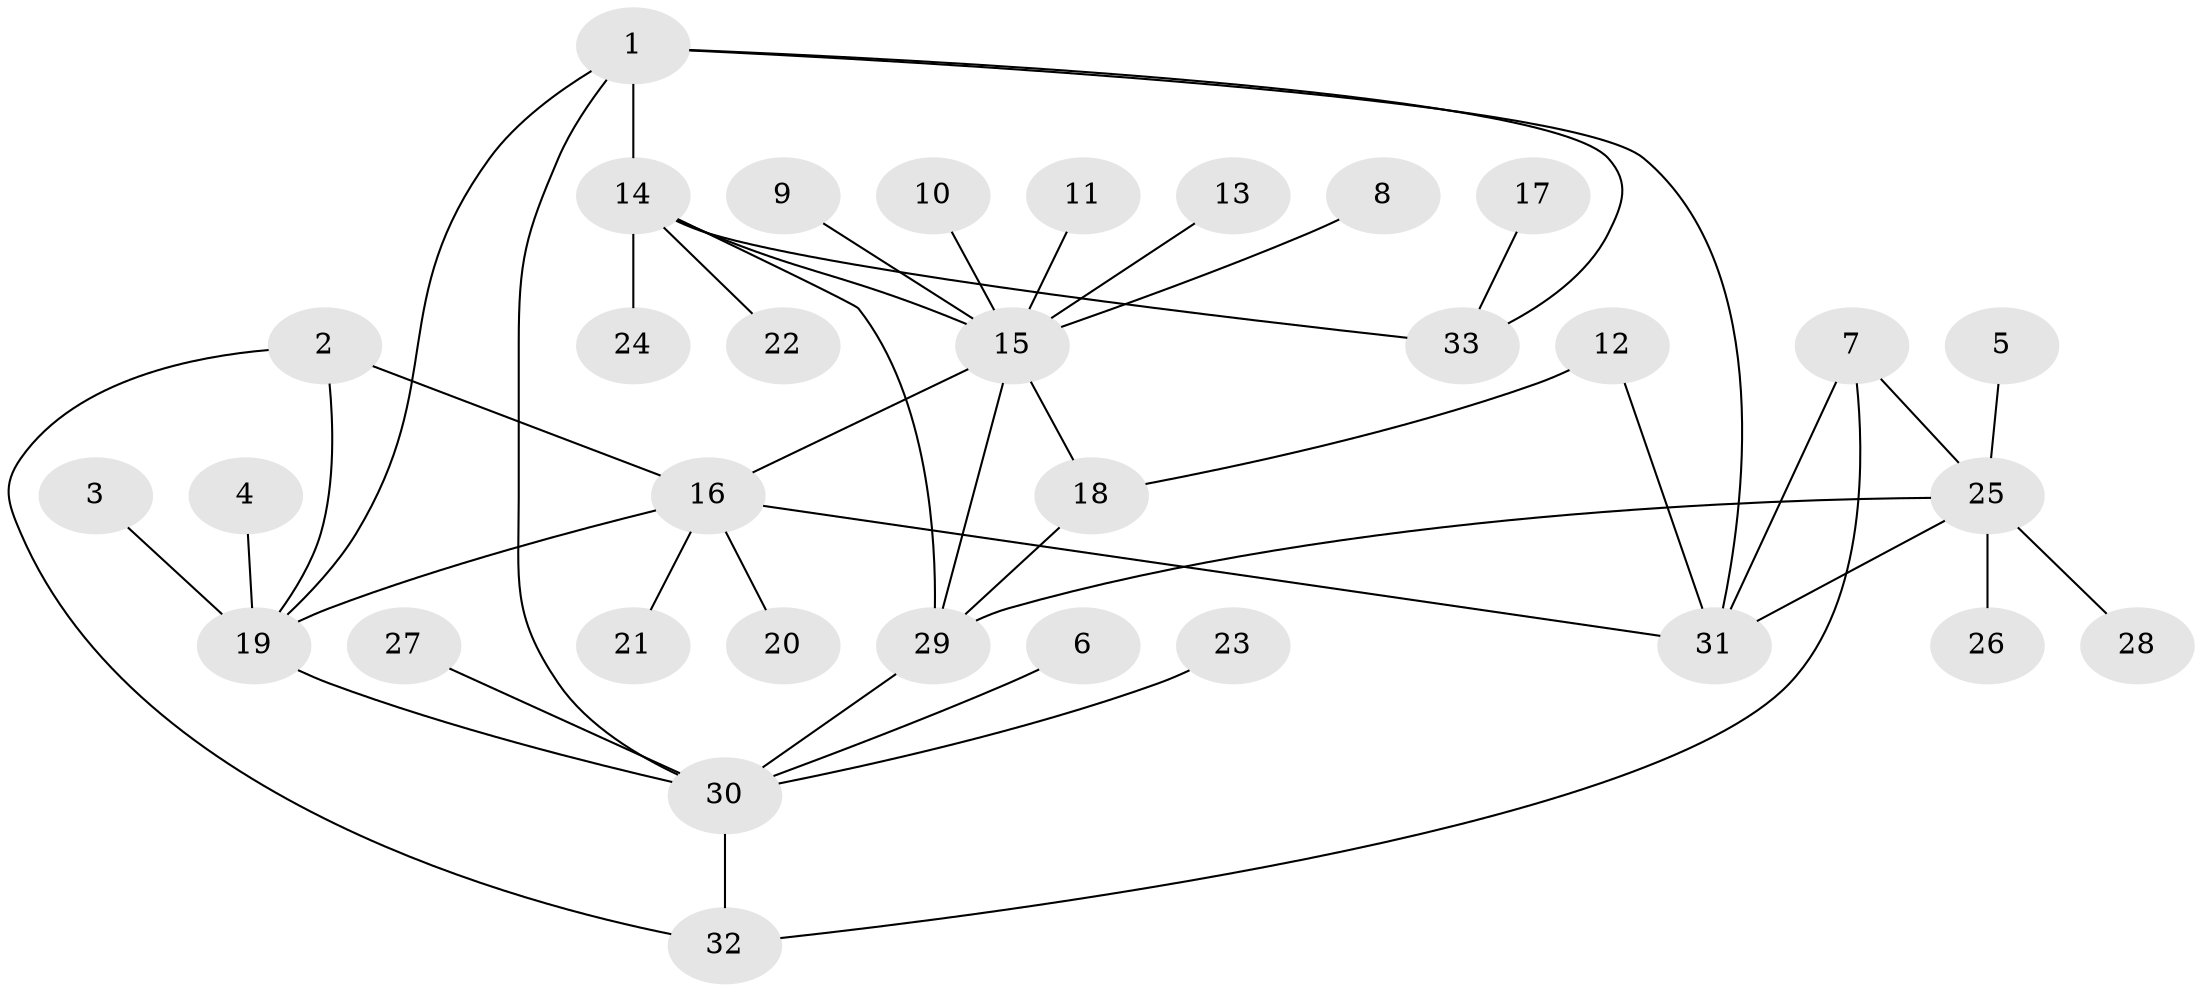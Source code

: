 // original degree distribution, {6: 0.06060606060606061, 5: 0.07575757575757576, 11: 0.015151515151515152, 4: 0.015151515151515152, 8: 0.045454545454545456, 7: 0.015151515151515152, 2: 0.15151515151515152, 1: 0.6060606060606061, 3: 0.015151515151515152}
// Generated by graph-tools (version 1.1) at 2025/50/03/09/25 03:50:35]
// undirected, 33 vertices, 45 edges
graph export_dot {
graph [start="1"]
  node [color=gray90,style=filled];
  1;
  2;
  3;
  4;
  5;
  6;
  7;
  8;
  9;
  10;
  11;
  12;
  13;
  14;
  15;
  16;
  17;
  18;
  19;
  20;
  21;
  22;
  23;
  24;
  25;
  26;
  27;
  28;
  29;
  30;
  31;
  32;
  33;
  1 -- 14 [weight=1.0];
  1 -- 19 [weight=1.0];
  1 -- 30 [weight=1.0];
  1 -- 31 [weight=1.0];
  1 -- 33 [weight=1.0];
  2 -- 16 [weight=1.0];
  2 -- 19 [weight=1.0];
  2 -- 32 [weight=1.0];
  3 -- 19 [weight=1.0];
  4 -- 19 [weight=1.0];
  5 -- 25 [weight=1.0];
  6 -- 30 [weight=1.0];
  7 -- 25 [weight=1.0];
  7 -- 31 [weight=1.0];
  7 -- 32 [weight=1.0];
  8 -- 15 [weight=1.0];
  9 -- 15 [weight=1.0];
  10 -- 15 [weight=1.0];
  11 -- 15 [weight=1.0];
  12 -- 18 [weight=1.0];
  12 -- 31 [weight=1.0];
  13 -- 15 [weight=1.0];
  14 -- 15 [weight=1.0];
  14 -- 22 [weight=1.0];
  14 -- 24 [weight=1.0];
  14 -- 29 [weight=1.0];
  14 -- 33 [weight=1.0];
  15 -- 16 [weight=1.0];
  15 -- 18 [weight=1.0];
  15 -- 29 [weight=1.0];
  16 -- 19 [weight=1.0];
  16 -- 20 [weight=1.0];
  16 -- 21 [weight=1.0];
  16 -- 31 [weight=1.0];
  17 -- 33 [weight=1.0];
  18 -- 29 [weight=1.0];
  19 -- 30 [weight=1.0];
  23 -- 30 [weight=1.0];
  25 -- 26 [weight=1.0];
  25 -- 28 [weight=1.0];
  25 -- 29 [weight=1.0];
  25 -- 31 [weight=1.0];
  27 -- 30 [weight=1.0];
  29 -- 30 [weight=1.0];
  30 -- 32 [weight=2.0];
}
